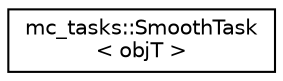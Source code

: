 digraph "Graphical Class Hierarchy"
{
 // INTERACTIVE_SVG=YES
  edge [fontname="Helvetica",fontsize="10",labelfontname="Helvetica",labelfontsize="10"];
  node [fontname="Helvetica",fontsize="10",shape=record];
  rankdir="LR";
  Node0 [label="mc_tasks::SmoothTask\l\< objT \>",height=0.2,width=0.4,color="black", fillcolor="white", style="filled",URL="$structmc__tasks_1_1SmoothTask.html",tooltip="SmoothTask allows to smoothly reach a final weight and objective for a given task. "];
}
